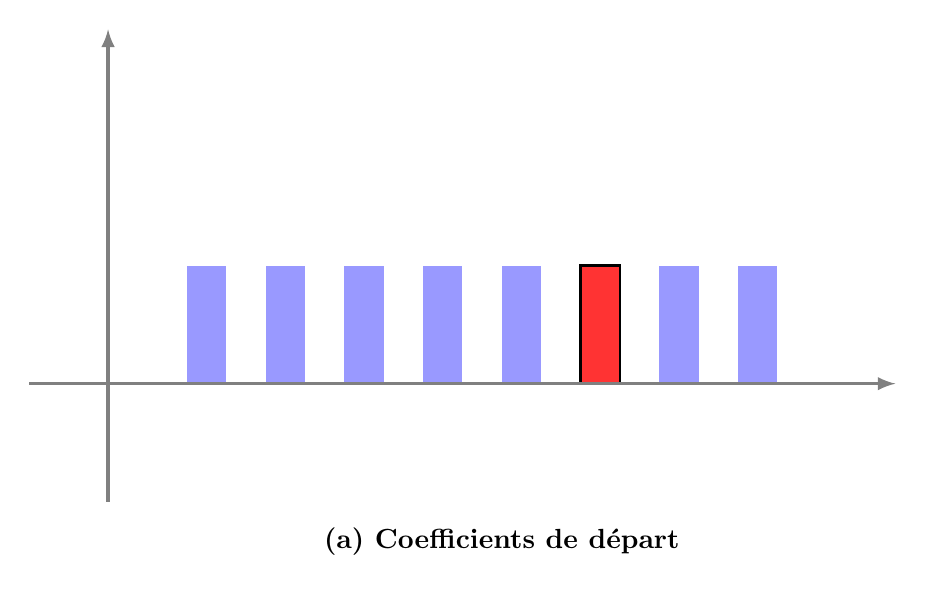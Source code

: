 \begin{tikzpicture}[scale=1]

\filldraw[black,thick, fill=red!80] (6,0) rectangle ++ (0.5,1.5);
\foreach \k in {1,2,3,4,5,7,8}{
   \fill[blue!40] (\k,0) rectangle ++ (0.5,1.5);
}

\draw[->,>=latex, very thick,gray] (-1,0)--(10,0);
\draw[->,>=latex, very thick, gray] (0,-1.5)--(0,4.5);

\node at (5,-2) {\textbf{(a) Coefficients de départ}};

\end{tikzpicture}